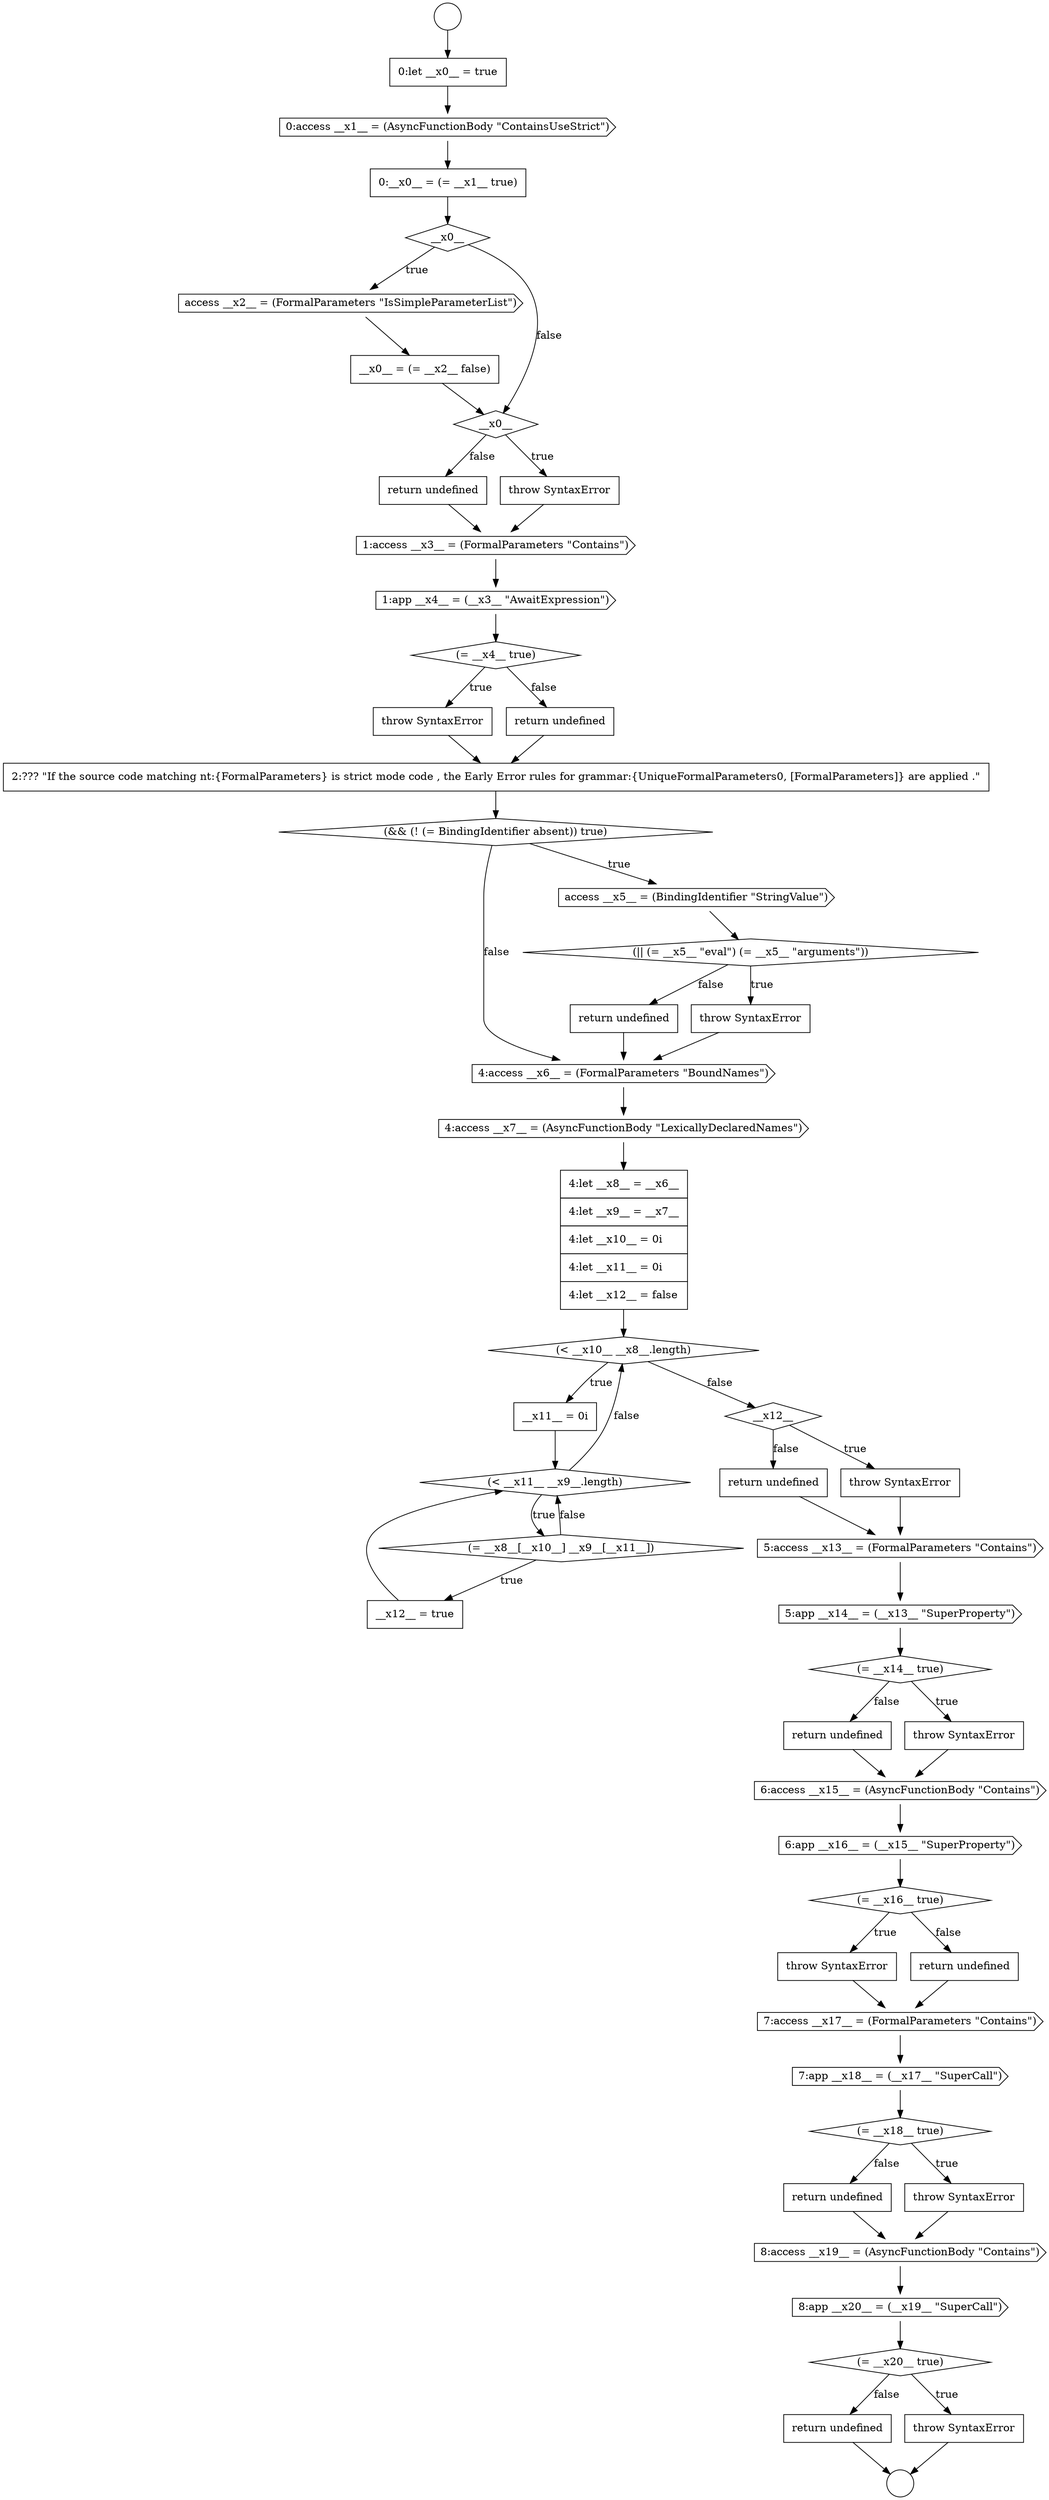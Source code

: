 digraph {
  node20658 [shape=none, margin=0, label=<<font color="black">
    <table border="0" cellborder="1" cellspacing="0" cellpadding="10">
      <tr><td align="left">2:??? &quot;If the source code matching nt:{FormalParameters} is strict mode code , the Early Error rules for grammar:{UniqueFormalParameters0, [FormalParameters]} are applied .&quot;</td></tr>
    </table>
  </font>> color="black" fillcolor="white" style=filled]
  node20694 [shape=none, margin=0, label=<<font color="black">
    <table border="0" cellborder="1" cellspacing="0" cellpadding="10">
      <tr><td align="left">return undefined</td></tr>
    </table>
  </font>> color="black" fillcolor="white" style=filled]
  node20665 [shape=cds, label=<<font color="black">4:access __x7__ = (AsyncFunctionBody &quot;LexicallyDeclaredNames&quot;)</font>> color="black" fillcolor="white" style=filled]
  node20652 [shape=none, margin=0, label=<<font color="black">
    <table border="0" cellborder="1" cellspacing="0" cellpadding="10">
      <tr><td align="left">return undefined</td></tr>
    </table>
  </font>> color="black" fillcolor="white" style=filled]
  node20646 [shape=none, margin=0, label=<<font color="black">
    <table border="0" cellborder="1" cellspacing="0" cellpadding="10">
      <tr><td align="left">0:__x0__ = (= __x1__ true)</td></tr>
    </table>
  </font>> color="black" fillcolor="white" style=filled]
  node20673 [shape=none, margin=0, label=<<font color="black">
    <table border="0" cellborder="1" cellspacing="0" cellpadding="10">
      <tr><td align="left">throw SyntaxError</td></tr>
    </table>
  </font>> color="black" fillcolor="white" style=filled]
  node20649 [shape=none, margin=0, label=<<font color="black">
    <table border="0" cellborder="1" cellspacing="0" cellpadding="10">
      <tr><td align="left">__x0__ = (= __x2__ false)</td></tr>
    </table>
  </font>> color="black" fillcolor="white" style=filled]
  node20645 [shape=cds, label=<<font color="black">0:access __x1__ = (AsyncFunctionBody &quot;ContainsUseStrict&quot;)</font>> color="black" fillcolor="white" style=filled]
  node20667 [shape=diamond, label=<<font color="black">(&lt; __x10__ __x8__.length)</font>> color="black" fillcolor="white" style=filled]
  node20644 [shape=none, margin=0, label=<<font color="black">
    <table border="0" cellborder="1" cellspacing="0" cellpadding="10">
      <tr><td align="left">0:let __x0__ = true</td></tr>
    </table>
  </font>> color="black" fillcolor="white" style=filled]
  node20648 [shape=cds, label=<<font color="black">access __x2__ = (FormalParameters &quot;IsSimpleParameterList&quot;)</font>> color="black" fillcolor="white" style=filled]
  node20654 [shape=cds, label=<<font color="black">1:app __x4__ = (__x3__ &quot;AwaitExpression&quot;)</font>> color="black" fillcolor="white" style=filled]
  node20690 [shape=cds, label=<<font color="black">8:access __x19__ = (AsyncFunctionBody &quot;Contains&quot;)</font>> color="black" fillcolor="white" style=filled]
  node20668 [shape=none, margin=0, label=<<font color="black">
    <table border="0" cellborder="1" cellspacing="0" cellpadding="10">
      <tr><td align="left">__x11__ = 0i</td></tr>
    </table>
  </font>> color="black" fillcolor="white" style=filled]
  node20683 [shape=none, margin=0, label=<<font color="black">
    <table border="0" cellborder="1" cellspacing="0" cellpadding="10">
      <tr><td align="left">throw SyntaxError</td></tr>
    </table>
  </font>> color="black" fillcolor="white" style=filled]
  node20651 [shape=none, margin=0, label=<<font color="black">
    <table border="0" cellborder="1" cellspacing="0" cellpadding="10">
      <tr><td align="left">throw SyntaxError</td></tr>
    </table>
  </font>> color="black" fillcolor="white" style=filled]
  node20662 [shape=none, margin=0, label=<<font color="black">
    <table border="0" cellborder="1" cellspacing="0" cellpadding="10">
      <tr><td align="left">throw SyntaxError</td></tr>
    </table>
  </font>> color="black" fillcolor="white" style=filled]
  node20643 [shape=circle label=" " color="black" fillcolor="white" style=filled]
  node20679 [shape=none, margin=0, label=<<font color="black">
    <table border="0" cellborder="1" cellspacing="0" cellpadding="10">
      <tr><td align="left">return undefined</td></tr>
    </table>
  </font>> color="black" fillcolor="white" style=filled]
  node20647 [shape=diamond, label=<<font color="black">__x0__</font>> color="black" fillcolor="white" style=filled]
  node20675 [shape=cds, label=<<font color="black">5:access __x13__ = (FormalParameters &quot;Contains&quot;)</font>> color="black" fillcolor="white" style=filled]
  node20672 [shape=diamond, label=<<font color="black">__x12__</font>> color="black" fillcolor="white" style=filled]
  node20687 [shape=diamond, label=<<font color="black">(= __x18__ true)</font>> color="black" fillcolor="white" style=filled]
  node20655 [shape=diamond, label=<<font color="black">(= __x4__ true)</font>> color="black" fillcolor="white" style=filled]
  node20684 [shape=none, margin=0, label=<<font color="black">
    <table border="0" cellborder="1" cellspacing="0" cellpadding="10">
      <tr><td align="left">return undefined</td></tr>
    </table>
  </font>> color="black" fillcolor="white" style=filled]
  node20674 [shape=none, margin=0, label=<<font color="black">
    <table border="0" cellborder="1" cellspacing="0" cellpadding="10">
      <tr><td align="left">return undefined</td></tr>
    </table>
  </font>> color="black" fillcolor="white" style=filled]
  node20689 [shape=none, margin=0, label=<<font color="black">
    <table border="0" cellborder="1" cellspacing="0" cellpadding="10">
      <tr><td align="left">return undefined</td></tr>
    </table>
  </font>> color="black" fillcolor="white" style=filled]
  node20661 [shape=diamond, label=<<font color="black">(|| (= __x5__ &quot;eval&quot;) (= __x5__ &quot;arguments&quot;))</font>> color="black" fillcolor="white" style=filled]
  node20678 [shape=none, margin=0, label=<<font color="black">
    <table border="0" cellborder="1" cellspacing="0" cellpadding="10">
      <tr><td align="left">throw SyntaxError</td></tr>
    </table>
  </font>> color="black" fillcolor="white" style=filled]
  node20693 [shape=none, margin=0, label=<<font color="black">
    <table border="0" cellborder="1" cellspacing="0" cellpadding="10">
      <tr><td align="left">throw SyntaxError</td></tr>
    </table>
  </font>> color="black" fillcolor="white" style=filled]
  node20666 [shape=none, margin=0, label=<<font color="black">
    <table border="0" cellborder="1" cellspacing="0" cellpadding="10">
      <tr><td align="left">4:let __x8__ = __x6__</td></tr>
      <tr><td align="left">4:let __x9__ = __x7__</td></tr>
      <tr><td align="left">4:let __x10__ = 0i</td></tr>
      <tr><td align="left">4:let __x11__ = 0i</td></tr>
      <tr><td align="left">4:let __x12__ = false</td></tr>
    </table>
  </font>> color="black" fillcolor="white" style=filled]
  node20681 [shape=cds, label=<<font color="black">6:app __x16__ = (__x15__ &quot;SuperProperty&quot;)</font>> color="black" fillcolor="white" style=filled]
  node20669 [shape=diamond, label=<<font color="black">(&lt; __x11__ __x9__.length)</font>> color="black" fillcolor="white" style=filled]
  node20656 [shape=none, margin=0, label=<<font color="black">
    <table border="0" cellborder="1" cellspacing="0" cellpadding="10">
      <tr><td align="left">throw SyntaxError</td></tr>
    </table>
  </font>> color="black" fillcolor="white" style=filled]
  node20642 [shape=circle label=" " color="black" fillcolor="white" style=filled]
  node20688 [shape=none, margin=0, label=<<font color="black">
    <table border="0" cellborder="1" cellspacing="0" cellpadding="10">
      <tr><td align="left">throw SyntaxError</td></tr>
    </table>
  </font>> color="black" fillcolor="white" style=filled]
  node20657 [shape=none, margin=0, label=<<font color="black">
    <table border="0" cellborder="1" cellspacing="0" cellpadding="10">
      <tr><td align="left">return undefined</td></tr>
    </table>
  </font>> color="black" fillcolor="white" style=filled]
  node20664 [shape=cds, label=<<font color="black">4:access __x6__ = (FormalParameters &quot;BoundNames&quot;)</font>> color="black" fillcolor="white" style=filled]
  node20677 [shape=diamond, label=<<font color="black">(= __x14__ true)</font>> color="black" fillcolor="white" style=filled]
  node20682 [shape=diamond, label=<<font color="black">(= __x16__ true)</font>> color="black" fillcolor="white" style=filled]
  node20660 [shape=cds, label=<<font color="black">access __x5__ = (BindingIdentifier &quot;StringValue&quot;)</font>> color="black" fillcolor="white" style=filled]
  node20692 [shape=diamond, label=<<font color="black">(= __x20__ true)</font>> color="black" fillcolor="white" style=filled]
  node20650 [shape=diamond, label=<<font color="black">__x0__</font>> color="black" fillcolor="white" style=filled]
  node20653 [shape=cds, label=<<font color="black">1:access __x3__ = (FormalParameters &quot;Contains&quot;)</font>> color="black" fillcolor="white" style=filled]
  node20670 [shape=diamond, label=<<font color="black">(= __x8__[__x10__] __x9__[__x11__])</font>> color="black" fillcolor="white" style=filled]
  node20685 [shape=cds, label=<<font color="black">7:access __x17__ = (FormalParameters &quot;Contains&quot;)</font>> color="black" fillcolor="white" style=filled]
  node20680 [shape=cds, label=<<font color="black">6:access __x15__ = (AsyncFunctionBody &quot;Contains&quot;)</font>> color="black" fillcolor="white" style=filled]
  node20663 [shape=none, margin=0, label=<<font color="black">
    <table border="0" cellborder="1" cellspacing="0" cellpadding="10">
      <tr><td align="left">return undefined</td></tr>
    </table>
  </font>> color="black" fillcolor="white" style=filled]
  node20676 [shape=cds, label=<<font color="black">5:app __x14__ = (__x13__ &quot;SuperProperty&quot;)</font>> color="black" fillcolor="white" style=filled]
  node20691 [shape=cds, label=<<font color="black">8:app __x20__ = (__x19__ &quot;SuperCall&quot;)</font>> color="black" fillcolor="white" style=filled]
  node20659 [shape=diamond, label=<<font color="black">(&amp;&amp; (! (= BindingIdentifier absent)) true)</font>> color="black" fillcolor="white" style=filled]
  node20671 [shape=none, margin=0, label=<<font color="black">
    <table border="0" cellborder="1" cellspacing="0" cellpadding="10">
      <tr><td align="left">__x12__ = true</td></tr>
    </table>
  </font>> color="black" fillcolor="white" style=filled]
  node20686 [shape=cds, label=<<font color="black">7:app __x18__ = (__x17__ &quot;SuperCall&quot;)</font>> color="black" fillcolor="white" style=filled]
  node20673 -> node20675 [ color="black"]
  node20690 -> node20691 [ color="black"]
  node20692 -> node20693 [label=<<font color="black">true</font>> color="black"]
  node20692 -> node20694 [label=<<font color="black">false</font>> color="black"]
  node20670 -> node20671 [label=<<font color="black">true</font>> color="black"]
  node20670 -> node20669 [label=<<font color="black">false</font>> color="black"]
  node20667 -> node20668 [label=<<font color="black">true</font>> color="black"]
  node20667 -> node20672 [label=<<font color="black">false</font>> color="black"]
  node20672 -> node20673 [label=<<font color="black">true</font>> color="black"]
  node20672 -> node20674 [label=<<font color="black">false</font>> color="black"]
  node20689 -> node20690 [ color="black"]
  node20685 -> node20686 [ color="black"]
  node20680 -> node20681 [ color="black"]
  node20665 -> node20666 [ color="black"]
  node20693 -> node20643 [ color="black"]
  node20662 -> node20664 [ color="black"]
  node20664 -> node20665 [ color="black"]
  node20668 -> node20669 [ color="black"]
  node20660 -> node20661 [ color="black"]
  node20679 -> node20680 [ color="black"]
  node20674 -> node20675 [ color="black"]
  node20684 -> node20685 [ color="black"]
  node20688 -> node20690 [ color="black"]
  node20655 -> node20656 [label=<<font color="black">true</font>> color="black"]
  node20655 -> node20657 [label=<<font color="black">false</font>> color="black"]
  node20644 -> node20645 [ color="black"]
  node20686 -> node20687 [ color="black"]
  node20675 -> node20676 [ color="black"]
  node20649 -> node20650 [ color="black"]
  node20676 -> node20677 [ color="black"]
  node20645 -> node20646 [ color="black"]
  node20681 -> node20682 [ color="black"]
  node20658 -> node20659 [ color="black"]
  node20694 -> node20643 [ color="black"]
  node20646 -> node20647 [ color="black"]
  node20657 -> node20658 [ color="black"]
  node20661 -> node20662 [label=<<font color="black">true</font>> color="black"]
  node20661 -> node20663 [label=<<font color="black">false</font>> color="black"]
  node20642 -> node20644 [ color="black"]
  node20677 -> node20678 [label=<<font color="black">true</font>> color="black"]
  node20677 -> node20679 [label=<<font color="black">false</font>> color="black"]
  node20678 -> node20680 [ color="black"]
  node20666 -> node20667 [ color="black"]
  node20663 -> node20664 [ color="black"]
  node20683 -> node20685 [ color="black"]
  node20650 -> node20651 [label=<<font color="black">true</font>> color="black"]
  node20650 -> node20652 [label=<<font color="black">false</font>> color="black"]
  node20656 -> node20658 [ color="black"]
  node20669 -> node20670 [label=<<font color="black">true</font>> color="black"]
  node20669 -> node20667 [label=<<font color="black">false</font>> color="black"]
  node20652 -> node20653 [ color="black"]
  node20691 -> node20692 [ color="black"]
  node20659 -> node20660 [label=<<font color="black">true</font>> color="black"]
  node20659 -> node20664 [label=<<font color="black">false</font>> color="black"]
  node20648 -> node20649 [ color="black"]
  node20671 -> node20669 [ color="black"]
  node20653 -> node20654 [ color="black"]
  node20654 -> node20655 [ color="black"]
  node20647 -> node20648 [label=<<font color="black">true</font>> color="black"]
  node20647 -> node20650 [label=<<font color="black">false</font>> color="black"]
  node20682 -> node20683 [label=<<font color="black">true</font>> color="black"]
  node20682 -> node20684 [label=<<font color="black">false</font>> color="black"]
  node20651 -> node20653 [ color="black"]
  node20687 -> node20688 [label=<<font color="black">true</font>> color="black"]
  node20687 -> node20689 [label=<<font color="black">false</font>> color="black"]
}
